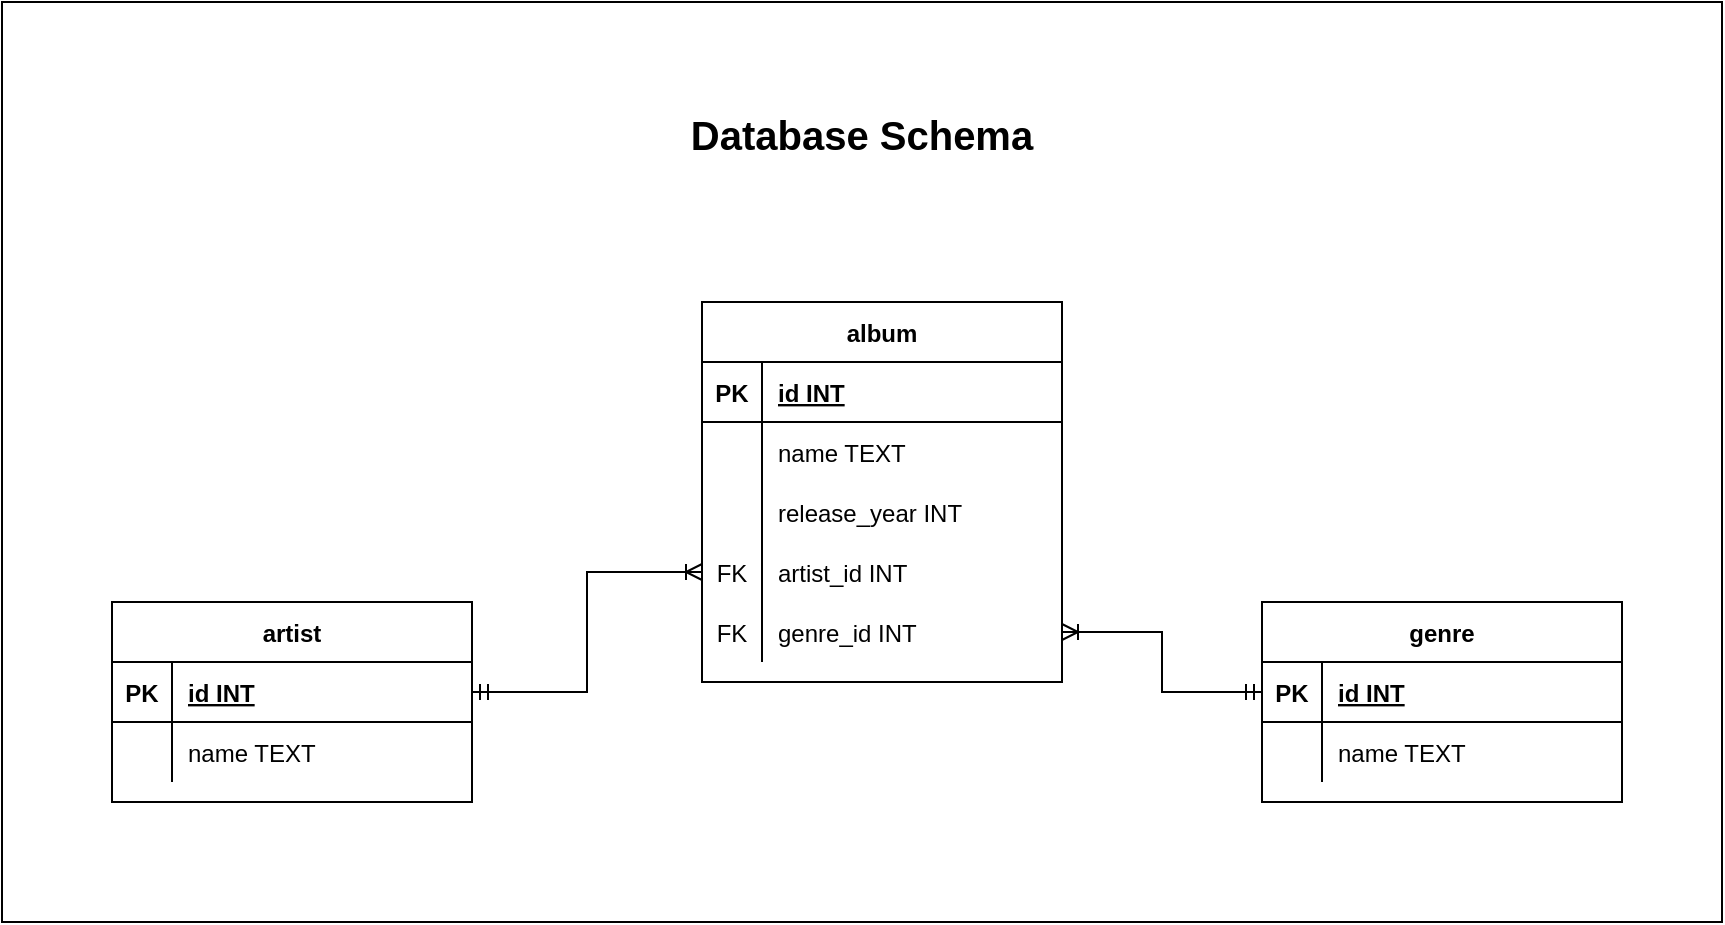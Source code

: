 <mxfile version="14.5.1" type="device"><diagram id="0-nMVQi2ri2wxGb2UqX3" name="Page-1"><mxGraphModel dx="1936" dy="966" grid="1" gridSize="10" guides="1" tooltips="1" connect="1" arrows="1" fold="1" page="1" pageScale="1" pageWidth="850" pageHeight="1100" math="0" shadow="0"><root><mxCell id="0"/><mxCell id="1" parent="0"/><mxCell id="bd12FUl1738GmzkWrT3q-51" value="&lt;br&gt;&lt;br&gt;Database Schema" style="rounded=0;whiteSpace=wrap;html=1;verticalAlign=top;fontStyle=1;fontSize=20;" vertex="1" parent="1"><mxGeometry x="-5" y="140" width="860" height="460" as="geometry"/></mxCell><mxCell id="bd12FUl1738GmzkWrT3q-1" value="artist" style="shape=table;startSize=30;container=1;collapsible=1;childLayout=tableLayout;fixedRows=1;rowLines=0;fontStyle=1;align=center;resizeLast=1;" vertex="1" parent="1"><mxGeometry x="50" y="440" width="180" height="100" as="geometry"/></mxCell><mxCell id="bd12FUl1738GmzkWrT3q-2" value="" style="shape=partialRectangle;collapsible=0;dropTarget=0;pointerEvents=0;fillColor=none;top=0;left=0;bottom=1;right=0;points=[[0,0.5],[1,0.5]];portConstraint=eastwest;" vertex="1" parent="bd12FUl1738GmzkWrT3q-1"><mxGeometry y="30" width="180" height="30" as="geometry"/></mxCell><mxCell id="bd12FUl1738GmzkWrT3q-3" value="PK" style="shape=partialRectangle;connectable=0;fillColor=none;top=0;left=0;bottom=0;right=0;fontStyle=1;overflow=hidden;" vertex="1" parent="bd12FUl1738GmzkWrT3q-2"><mxGeometry width="30" height="30" as="geometry"/></mxCell><mxCell id="bd12FUl1738GmzkWrT3q-4" value="id INT" style="shape=partialRectangle;connectable=0;fillColor=none;top=0;left=0;bottom=0;right=0;align=left;spacingLeft=6;fontStyle=5;overflow=hidden;" vertex="1" parent="bd12FUl1738GmzkWrT3q-2"><mxGeometry x="30" width="150" height="30" as="geometry"/></mxCell><mxCell id="bd12FUl1738GmzkWrT3q-5" value="" style="shape=partialRectangle;collapsible=0;dropTarget=0;pointerEvents=0;fillColor=none;top=0;left=0;bottom=0;right=0;points=[[0,0.5],[1,0.5]];portConstraint=eastwest;" vertex="1" parent="bd12FUl1738GmzkWrT3q-1"><mxGeometry y="60" width="180" height="30" as="geometry"/></mxCell><mxCell id="bd12FUl1738GmzkWrT3q-6" value="" style="shape=partialRectangle;connectable=0;fillColor=none;top=0;left=0;bottom=0;right=0;editable=1;overflow=hidden;" vertex="1" parent="bd12FUl1738GmzkWrT3q-5"><mxGeometry width="30" height="30" as="geometry"/></mxCell><mxCell id="bd12FUl1738GmzkWrT3q-7" value="name TEXT" style="shape=partialRectangle;connectable=0;fillColor=none;top=0;left=0;bottom=0;right=0;align=left;spacingLeft=6;overflow=hidden;" vertex="1" parent="bd12FUl1738GmzkWrT3q-5"><mxGeometry x="30" width="150" height="30" as="geometry"/></mxCell><mxCell id="bd12FUl1738GmzkWrT3q-14" value="album" style="shape=table;startSize=30;container=1;collapsible=1;childLayout=tableLayout;fixedRows=1;rowLines=0;fontStyle=1;align=center;resizeLast=1;" vertex="1" parent="1"><mxGeometry x="345" y="290" width="180" height="190" as="geometry"/></mxCell><mxCell id="bd12FUl1738GmzkWrT3q-15" value="" style="shape=partialRectangle;collapsible=0;dropTarget=0;pointerEvents=0;fillColor=none;top=0;left=0;bottom=1;right=0;points=[[0,0.5],[1,0.5]];portConstraint=eastwest;" vertex="1" parent="bd12FUl1738GmzkWrT3q-14"><mxGeometry y="30" width="180" height="30" as="geometry"/></mxCell><mxCell id="bd12FUl1738GmzkWrT3q-16" value="PK" style="shape=partialRectangle;connectable=0;fillColor=none;top=0;left=0;bottom=0;right=0;fontStyle=1;overflow=hidden;" vertex="1" parent="bd12FUl1738GmzkWrT3q-15"><mxGeometry width="30" height="30" as="geometry"/></mxCell><mxCell id="bd12FUl1738GmzkWrT3q-17" value="id INT" style="shape=partialRectangle;connectable=0;fillColor=none;top=0;left=0;bottom=0;right=0;align=left;spacingLeft=6;fontStyle=5;overflow=hidden;" vertex="1" parent="bd12FUl1738GmzkWrT3q-15"><mxGeometry x="30" width="150" height="30" as="geometry"/></mxCell><mxCell id="bd12FUl1738GmzkWrT3q-18" value="" style="shape=partialRectangle;collapsible=0;dropTarget=0;pointerEvents=0;fillColor=none;top=0;left=0;bottom=0;right=0;points=[[0,0.5],[1,0.5]];portConstraint=eastwest;" vertex="1" parent="bd12FUl1738GmzkWrT3q-14"><mxGeometry y="60" width="180" height="30" as="geometry"/></mxCell><mxCell id="bd12FUl1738GmzkWrT3q-19" value="" style="shape=partialRectangle;connectable=0;fillColor=none;top=0;left=0;bottom=0;right=0;editable=1;overflow=hidden;" vertex="1" parent="bd12FUl1738GmzkWrT3q-18"><mxGeometry width="30" height="30" as="geometry"/></mxCell><mxCell id="bd12FUl1738GmzkWrT3q-20" value="name TEXT" style="shape=partialRectangle;connectable=0;fillColor=none;top=0;left=0;bottom=0;right=0;align=left;spacingLeft=6;overflow=hidden;" vertex="1" parent="bd12FUl1738GmzkWrT3q-18"><mxGeometry x="30" width="150" height="30" as="geometry"/></mxCell><mxCell id="bd12FUl1738GmzkWrT3q-21" value="" style="shape=partialRectangle;collapsible=0;dropTarget=0;pointerEvents=0;fillColor=none;top=0;left=0;bottom=0;right=0;points=[[0,0.5],[1,0.5]];portConstraint=eastwest;" vertex="1" parent="bd12FUl1738GmzkWrT3q-14"><mxGeometry y="90" width="180" height="30" as="geometry"/></mxCell><mxCell id="bd12FUl1738GmzkWrT3q-22" value="" style="shape=partialRectangle;connectable=0;fillColor=none;top=0;left=0;bottom=0;right=0;editable=1;overflow=hidden;" vertex="1" parent="bd12FUl1738GmzkWrT3q-21"><mxGeometry width="30" height="30" as="geometry"/></mxCell><mxCell id="bd12FUl1738GmzkWrT3q-23" value="release_year INT" style="shape=partialRectangle;connectable=0;fillColor=none;top=0;left=0;bottom=0;right=0;align=left;spacingLeft=6;overflow=hidden;" vertex="1" parent="bd12FUl1738GmzkWrT3q-21"><mxGeometry x="30" width="150" height="30" as="geometry"/></mxCell><mxCell id="bd12FUl1738GmzkWrT3q-24" value="" style="shape=partialRectangle;collapsible=0;dropTarget=0;pointerEvents=0;fillColor=none;top=0;left=0;bottom=0;right=0;points=[[0,0.5],[1,0.5]];portConstraint=eastwest;" vertex="1" parent="bd12FUl1738GmzkWrT3q-14"><mxGeometry y="120" width="180" height="30" as="geometry"/></mxCell><mxCell id="bd12FUl1738GmzkWrT3q-25" value="FK" style="shape=partialRectangle;connectable=0;fillColor=none;top=0;left=0;bottom=0;right=0;editable=1;overflow=hidden;" vertex="1" parent="bd12FUl1738GmzkWrT3q-24"><mxGeometry width="30" height="30" as="geometry"/></mxCell><mxCell id="bd12FUl1738GmzkWrT3q-26" value="artist_id INT" style="shape=partialRectangle;connectable=0;fillColor=none;top=0;left=0;bottom=0;right=0;align=left;spacingLeft=6;overflow=hidden;" vertex="1" parent="bd12FUl1738GmzkWrT3q-24"><mxGeometry x="30" width="150" height="30" as="geometry"/></mxCell><mxCell id="bd12FUl1738GmzkWrT3q-46" value="" style="shape=partialRectangle;collapsible=0;dropTarget=0;pointerEvents=0;fillColor=none;top=0;left=0;bottom=0;right=0;points=[[0,0.5],[1,0.5]];portConstraint=eastwest;" vertex="1" parent="bd12FUl1738GmzkWrT3q-14"><mxGeometry y="150" width="180" height="30" as="geometry"/></mxCell><mxCell id="bd12FUl1738GmzkWrT3q-47" value="FK" style="shape=partialRectangle;connectable=0;fillColor=none;top=0;left=0;bottom=0;right=0;editable=1;overflow=hidden;" vertex="1" parent="bd12FUl1738GmzkWrT3q-46"><mxGeometry width="30" height="30" as="geometry"/></mxCell><mxCell id="bd12FUl1738GmzkWrT3q-48" value="genre_id INT" style="shape=partialRectangle;connectable=0;fillColor=none;top=0;left=0;bottom=0;right=0;align=left;spacingLeft=6;overflow=hidden;" vertex="1" parent="bd12FUl1738GmzkWrT3q-46"><mxGeometry x="30" width="150" height="30" as="geometry"/></mxCell><mxCell id="bd12FUl1738GmzkWrT3q-27" value="genre" style="shape=table;startSize=30;container=1;collapsible=1;childLayout=tableLayout;fixedRows=1;rowLines=0;fontStyle=1;align=center;resizeLast=1;" vertex="1" parent="1"><mxGeometry x="625" y="440" width="180" height="100" as="geometry"/></mxCell><mxCell id="bd12FUl1738GmzkWrT3q-28" value="" style="shape=partialRectangle;collapsible=0;dropTarget=0;pointerEvents=0;fillColor=none;top=0;left=0;bottom=1;right=0;points=[[0,0.5],[1,0.5]];portConstraint=eastwest;" vertex="1" parent="bd12FUl1738GmzkWrT3q-27"><mxGeometry y="30" width="180" height="30" as="geometry"/></mxCell><mxCell id="bd12FUl1738GmzkWrT3q-29" value="PK" style="shape=partialRectangle;connectable=0;fillColor=none;top=0;left=0;bottom=0;right=0;fontStyle=1;overflow=hidden;" vertex="1" parent="bd12FUl1738GmzkWrT3q-28"><mxGeometry width="30" height="30" as="geometry"/></mxCell><mxCell id="bd12FUl1738GmzkWrT3q-30" value="id INT" style="shape=partialRectangle;connectable=0;fillColor=none;top=0;left=0;bottom=0;right=0;align=left;spacingLeft=6;fontStyle=5;overflow=hidden;" vertex="1" parent="bd12FUl1738GmzkWrT3q-28"><mxGeometry x="30" width="150" height="30" as="geometry"/></mxCell><mxCell id="bd12FUl1738GmzkWrT3q-31" value="" style="shape=partialRectangle;collapsible=0;dropTarget=0;pointerEvents=0;fillColor=none;top=0;left=0;bottom=0;right=0;points=[[0,0.5],[1,0.5]];portConstraint=eastwest;" vertex="1" parent="bd12FUl1738GmzkWrT3q-27"><mxGeometry y="60" width="180" height="30" as="geometry"/></mxCell><mxCell id="bd12FUl1738GmzkWrT3q-32" value="" style="shape=partialRectangle;connectable=0;fillColor=none;top=0;left=0;bottom=0;right=0;editable=1;overflow=hidden;" vertex="1" parent="bd12FUl1738GmzkWrT3q-31"><mxGeometry width="30" height="30" as="geometry"/></mxCell><mxCell id="bd12FUl1738GmzkWrT3q-33" value="name TEXT" style="shape=partialRectangle;connectable=0;fillColor=none;top=0;left=0;bottom=0;right=0;align=left;spacingLeft=6;overflow=hidden;" vertex="1" parent="bd12FUl1738GmzkWrT3q-31"><mxGeometry x="30" width="150" height="30" as="geometry"/></mxCell><mxCell id="bd12FUl1738GmzkWrT3q-49" style="edgeStyle=orthogonalEdgeStyle;rounded=0;orthogonalLoop=1;jettySize=auto;html=1;entryX=0;entryY=0.5;entryDx=0;entryDy=0;endArrow=ERmandOne;endFill=0;startArrow=ERoneToMany;startFill=0;" edge="1" parent="1" source="bd12FUl1738GmzkWrT3q-46" target="bd12FUl1738GmzkWrT3q-28"><mxGeometry relative="1" as="geometry"/></mxCell><mxCell id="bd12FUl1738GmzkWrT3q-50" style="edgeStyle=orthogonalEdgeStyle;rounded=0;orthogonalLoop=1;jettySize=auto;html=1;entryX=1;entryY=0.5;entryDx=0;entryDy=0;startArrow=ERoneToMany;startFill=0;endArrow=ERmandOne;endFill=0;" edge="1" parent="1" source="bd12FUl1738GmzkWrT3q-24" target="bd12FUl1738GmzkWrT3q-2"><mxGeometry relative="1" as="geometry"/></mxCell></root></mxGraphModel></diagram></mxfile>
